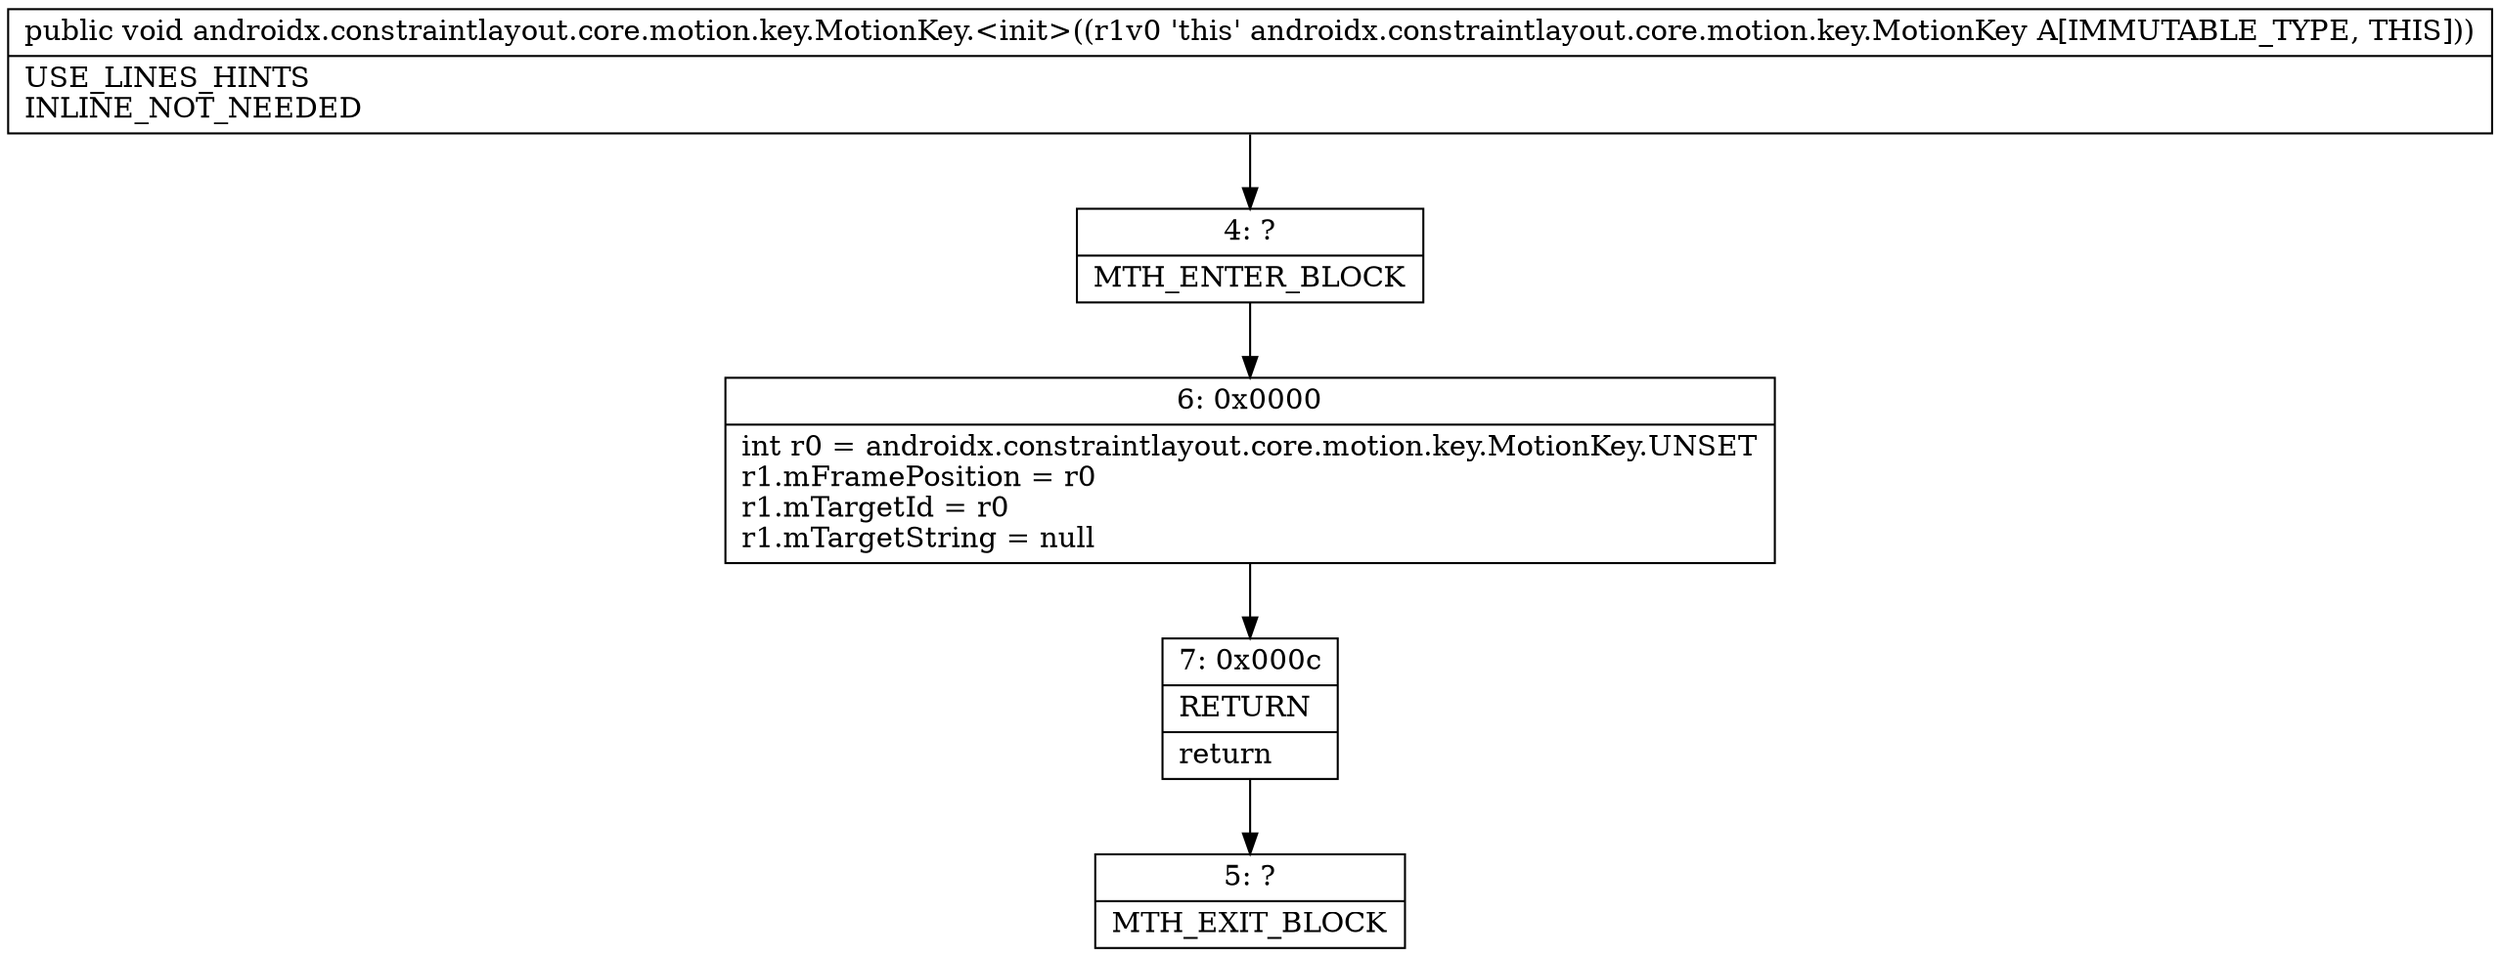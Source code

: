 digraph "CFG forandroidx.constraintlayout.core.motion.key.MotionKey.\<init\>()V" {
Node_4 [shape=record,label="{4\:\ ?|MTH_ENTER_BLOCK\l}"];
Node_6 [shape=record,label="{6\:\ 0x0000|int r0 = androidx.constraintlayout.core.motion.key.MotionKey.UNSET\lr1.mFramePosition = r0\lr1.mTargetId = r0\lr1.mTargetString = null\l}"];
Node_7 [shape=record,label="{7\:\ 0x000c|RETURN\l|return\l}"];
Node_5 [shape=record,label="{5\:\ ?|MTH_EXIT_BLOCK\l}"];
MethodNode[shape=record,label="{public void androidx.constraintlayout.core.motion.key.MotionKey.\<init\>((r1v0 'this' androidx.constraintlayout.core.motion.key.MotionKey A[IMMUTABLE_TYPE, THIS]))  | USE_LINES_HINTS\lINLINE_NOT_NEEDED\l}"];
MethodNode -> Node_4;Node_4 -> Node_6;
Node_6 -> Node_7;
Node_7 -> Node_5;
}

